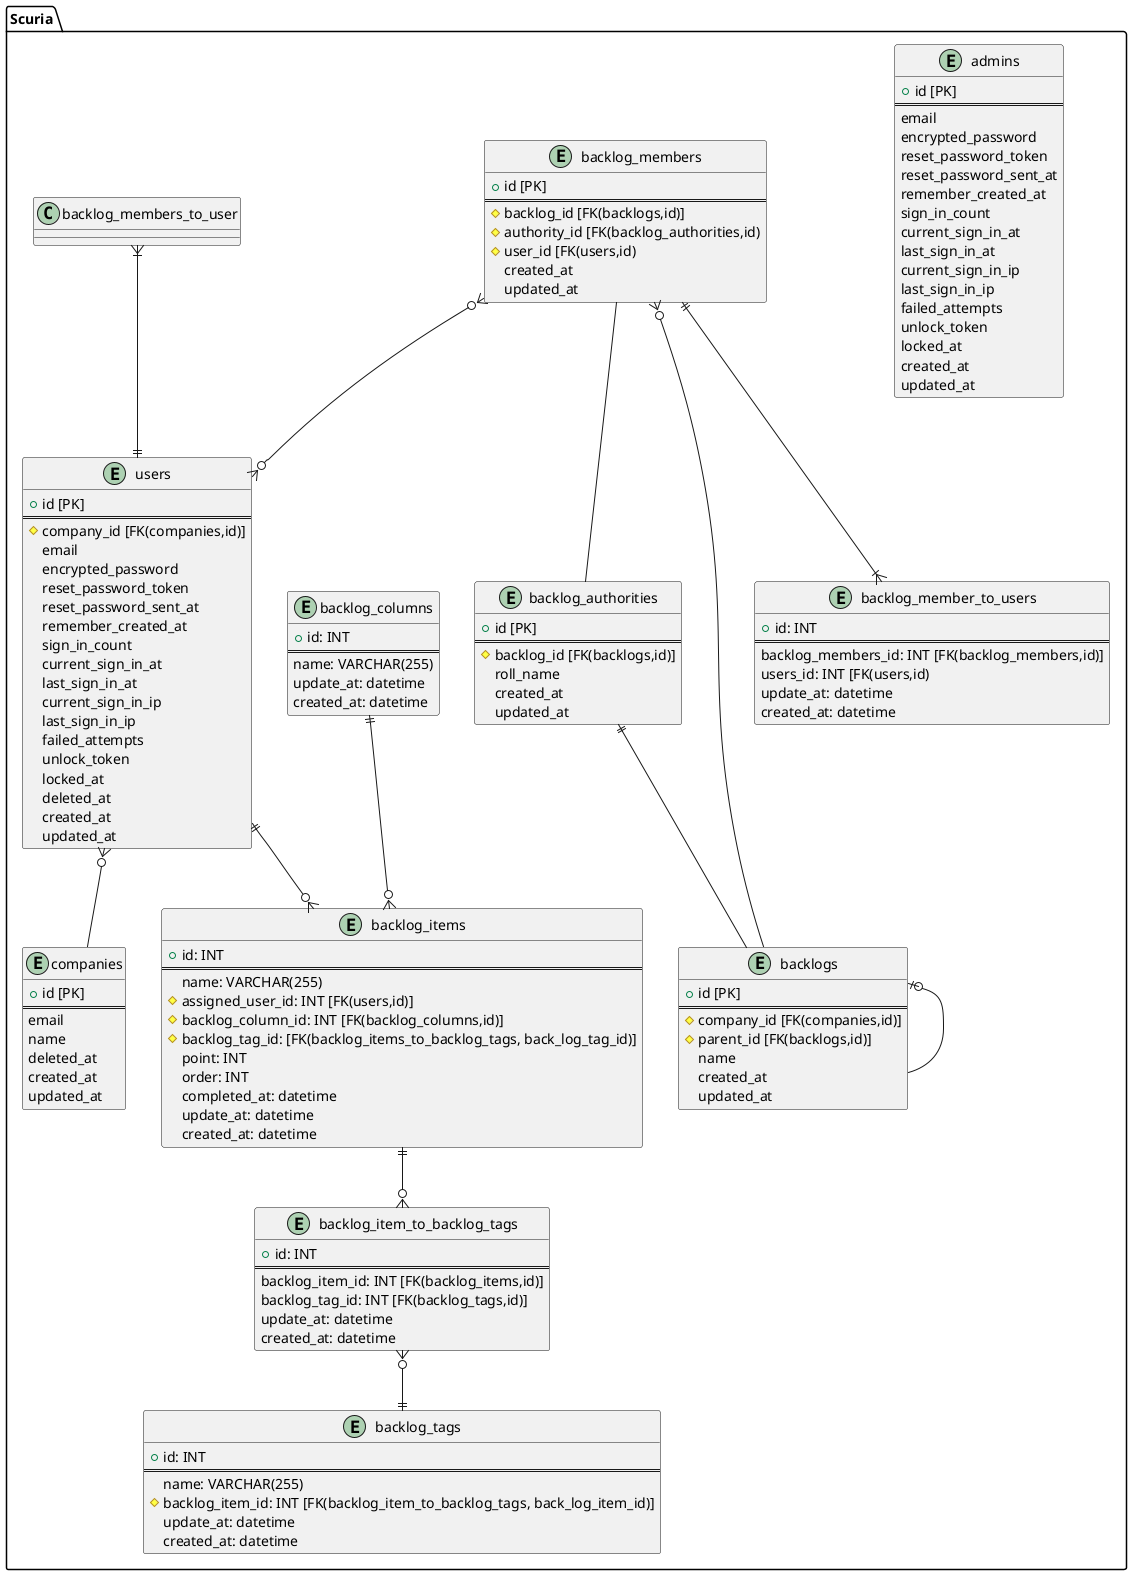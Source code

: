 @startuml

' hide the spot
' hide circle

' avoid problems with angled crows feet
' skinparam linetype ortho


package "Scuria" {
  entity "users" {
    + id [PK]
    ==
    # company_id [FK(companies,id)]
    email
    encrypted_password
    reset_password_token
    reset_password_sent_at
    remember_created_at
    sign_in_count
    current_sign_in_at
    last_sign_in_at
    current_sign_in_ip
    last_sign_in_ip
    failed_attempts
    unlock_token
    locked_at
    deleted_at
    created_at
    updated_at
  }

  entity "admins" {
    + id [PK]
    ==
    email
    encrypted_password
    reset_password_token
    reset_password_sent_at
    remember_created_at
    sign_in_count
    current_sign_in_at
    last_sign_in_at
    current_sign_in_ip
    last_sign_in_ip
    failed_attempts
    unlock_token
    locked_at
    created_at
    updated_at
  }

  entity "companies" {
    + id [PK]
    ==
    email
    name
    deleted_at
    created_at
    updated_at
  }

  entity "backlog_authorities" {
    + id [PK]
    ==
    # backlog_id [FK(backlogs,id)]
    roll_name
    created_at
    updated_at
  }

  entity "backlogs" {
    + id [PK]
    ==
    # company_id [FK(companies,id)]
    # parent_id [FK(backlogs,id)] 
    name
    created_at
    updated_at 
  }

  entity "backlog_members" {
    + id [PK]
    ==
    # backlog_id [FK(backlogs,id)]
    # authority_id [FK(backlog_authorities,id)
    # user_id [FK(users,id) 
    created_at
    updated_at
  }

  entity "backlog_columns" {
    +id: INT
    ==
    name: VARCHAR(255)
    update_at: datetime
    created_at: datetime
  }


  entity "backlog_items" {
    +id: INT
    ==
    name: VARCHAR(255)
    # assigned_user_id: INT [FK(users,id)]
    # backlog_column_id: INT [FK(backlog_columns,id)]
    # backlog_tag_id: [FK(backlog_items_to_backlog_tags, back_log_tag_id)]
    point: INT
    order: INT
    completed_at: datetime
    update_at: datetime
    created_at: datetime
  }

  entity "backlog_item_to_backlog_tags" {
    +id: INT
    ==
    backlog_item_id: INT [FK(backlog_items,id)]
    backlog_tag_id: INT [FK(backlog_tags,id)]
    update_at: datetime
    created_at: datetime
  }
  entity "backlog_member_to_users" {
    +id: INT
    ==
    backlog_members_id: INT [FK(backlog_members,id)]
    users_id: INT [FK(users,id)
    update_at: datetime
    created_at: datetime
  }

  entity "backlog_tags" {
    +id: INT
    ==
    name: VARCHAR(255)
    # backlog_item_id: INT [FK(backlog_item_to_backlog_tags, back_log_item_id)]
    update_at: datetime
    created_at: datetime
  }


  users }o-- companies
  backlog_authorities ||-- backlogs
  backlogs |o-- backlogs
  backlog_members }o-- backlogs
  backlog_members -- backlog_authorities
  backlog_members }o--o{ users

  users ||--o{ backlog_items

  backlog_columns ||--o{ backlog_items
  backlog_items ||--o{ backlog_item_to_backlog_tags
  backlog_item_to_backlog_tags }o--||backlog_tags
  backlog_members ||--|{ backlog_member_to_users
  backlog_members_to_user }|--||users

}


@enduml

